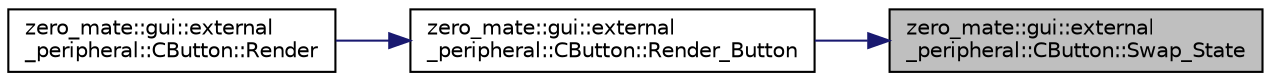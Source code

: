 digraph "zero_mate::gui::external_peripheral::CButton::Swap_State"
{
 // LATEX_PDF_SIZE
  bgcolor="transparent";
  edge [fontname="Helvetica",fontsize="10",labelfontname="Helvetica",labelfontsize="10"];
  node [fontname="Helvetica",fontsize="10",shape=record];
  rankdir="RL";
  Node1 [label="zero_mate::gui::external\l_peripheral::CButton::Swap_State",height=0.2,width=0.4,color="black", fillcolor="grey75", style="filled", fontcolor="black",tooltip=" "];
  Node1 -> Node2 [dir="back",color="midnightblue",fontsize="10",style="solid",fontname="Helvetica"];
  Node2 [label="zero_mate::gui::external\l_peripheral::CButton::Render_Button",height=0.2,width=0.4,color="black",URL="$classzero__mate_1_1gui_1_1external__peripheral_1_1CButton.html#a2bb2c24120ea7126337ece50fe599b09",tooltip=" "];
  Node2 -> Node3 [dir="back",color="midnightblue",fontsize="10",style="solid",fontname="Helvetica"];
  Node3 [label="zero_mate::gui::external\l_peripheral::CButton::Render",height=0.2,width=0.4,color="black",URL="$classzero__mate_1_1gui_1_1external__peripheral_1_1CButton.html#aac3d95dcbf1b19e892a6a1b3f035631c",tooltip=" "];
}
